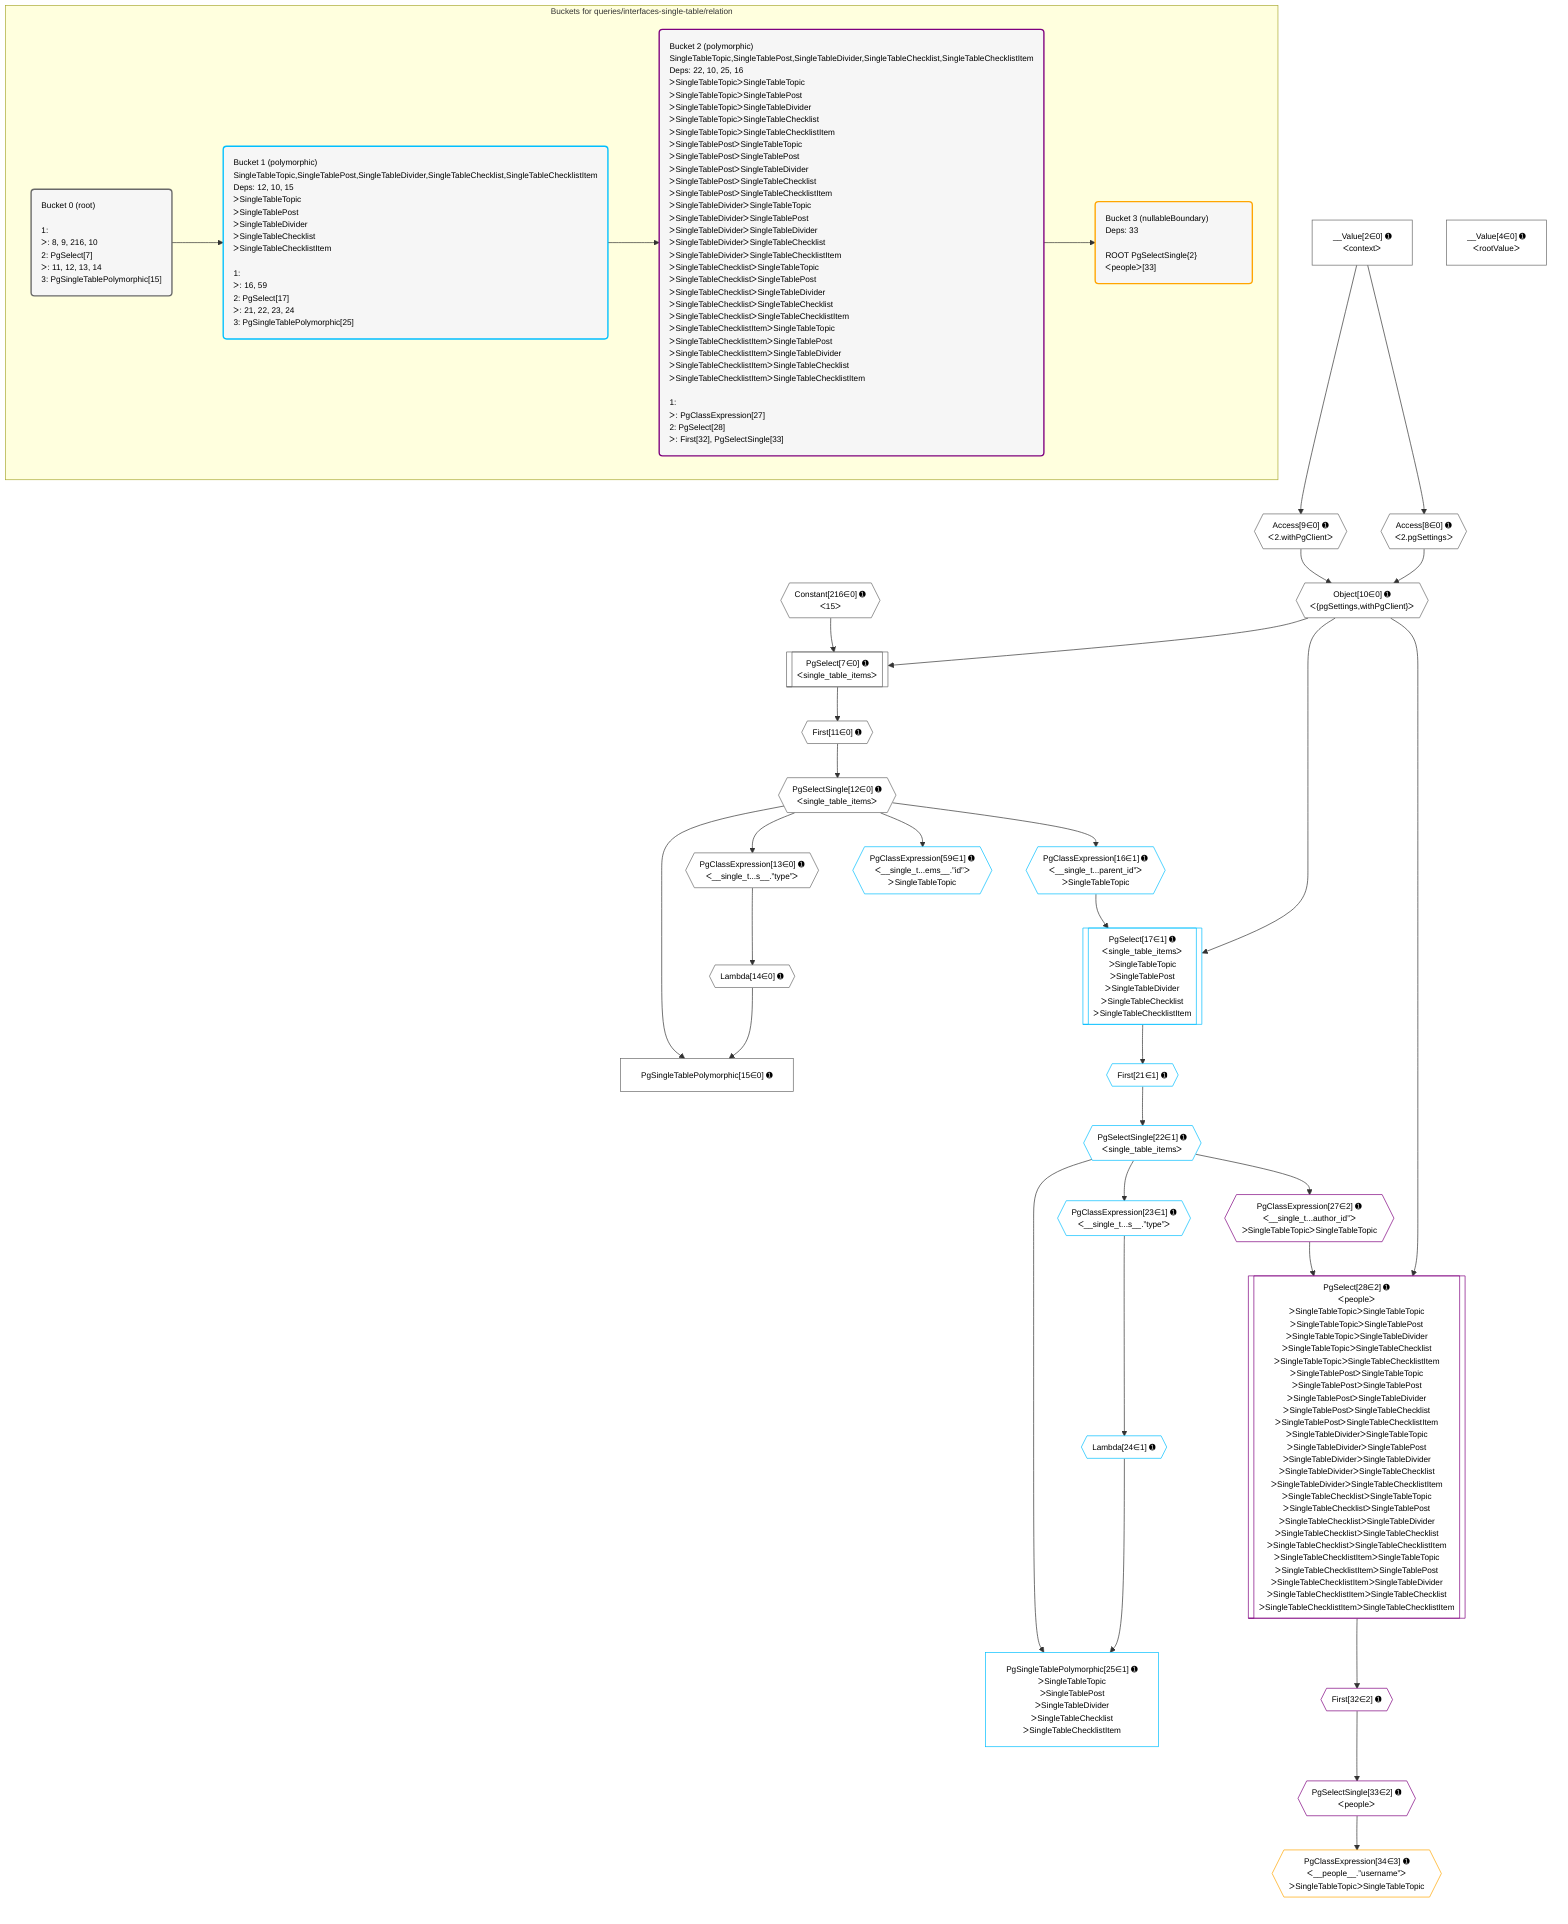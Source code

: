 %%{init: {'themeVariables': { 'fontSize': '12px'}}}%%
graph TD
    classDef path fill:#eee,stroke:#000,color:#000
    classDef plan fill:#fff,stroke-width:1px,color:#000
    classDef itemplan fill:#fff,stroke-width:2px,color:#000
    classDef unbatchedplan fill:#dff,stroke-width:1px,color:#000
    classDef sideeffectplan fill:#fcc,stroke-width:2px,color:#000
    classDef bucket fill:#f6f6f6,color:#000,stroke-width:2px,text-align:left


    %% plan dependencies
    PgSelect7[["PgSelect[7∈0] ➊<br />ᐸsingle_table_itemsᐳ"]]:::plan
    Object10{{"Object[10∈0] ➊<br />ᐸ{pgSettings,withPgClient}ᐳ"}}:::plan
    Constant216{{"Constant[216∈0] ➊<br />ᐸ15ᐳ"}}:::plan
    Object10 & Constant216 --> PgSelect7
    Access8{{"Access[8∈0] ➊<br />ᐸ2.pgSettingsᐳ"}}:::plan
    Access9{{"Access[9∈0] ➊<br />ᐸ2.withPgClientᐳ"}}:::plan
    Access8 & Access9 --> Object10
    PgSingleTablePolymorphic15["PgSingleTablePolymorphic[15∈0] ➊"]:::plan
    Lambda14{{"Lambda[14∈0] ➊"}}:::plan
    PgSelectSingle12{{"PgSelectSingle[12∈0] ➊<br />ᐸsingle_table_itemsᐳ"}}:::plan
    Lambda14 & PgSelectSingle12 --> PgSingleTablePolymorphic15
    __Value2["__Value[2∈0] ➊<br />ᐸcontextᐳ"]:::plan
    __Value2 --> Access8
    __Value2 --> Access9
    First11{{"First[11∈0] ➊"}}:::plan
    PgSelect7 --> First11
    First11 --> PgSelectSingle12
    PgClassExpression13{{"PgClassExpression[13∈0] ➊<br />ᐸ__single_t...s__.”type”ᐳ"}}:::plan
    PgSelectSingle12 --> PgClassExpression13
    PgClassExpression13 --> Lambda14
    __Value4["__Value[4∈0] ➊<br />ᐸrootValueᐳ"]:::plan
    PgSelect17[["PgSelect[17∈1] ➊<br />ᐸsingle_table_itemsᐳ<br />ᐳSingleTableTopic<br />ᐳSingleTablePost<br />ᐳSingleTableDivider<br />ᐳSingleTableChecklist<br />ᐳSingleTableChecklistItem"]]:::plan
    PgClassExpression16{{"PgClassExpression[16∈1] ➊<br />ᐸ__single_t...parent_id”ᐳ<br />ᐳSingleTableTopic"}}:::plan
    Object10 & PgClassExpression16 --> PgSelect17
    PgSingleTablePolymorphic25["PgSingleTablePolymorphic[25∈1] ➊<br />ᐳSingleTableTopic<br />ᐳSingleTablePost<br />ᐳSingleTableDivider<br />ᐳSingleTableChecklist<br />ᐳSingleTableChecklistItem"]:::plan
    Lambda24{{"Lambda[24∈1] ➊"}}:::plan
    PgSelectSingle22{{"PgSelectSingle[22∈1] ➊<br />ᐸsingle_table_itemsᐳ"}}:::plan
    Lambda24 & PgSelectSingle22 --> PgSingleTablePolymorphic25
    PgSelectSingle12 --> PgClassExpression16
    First21{{"First[21∈1] ➊"}}:::plan
    PgSelect17 --> First21
    First21 --> PgSelectSingle22
    PgClassExpression23{{"PgClassExpression[23∈1] ➊<br />ᐸ__single_t...s__.”type”ᐳ"}}:::plan
    PgSelectSingle22 --> PgClassExpression23
    PgClassExpression23 --> Lambda24
    PgClassExpression59{{"PgClassExpression[59∈1] ➊<br />ᐸ__single_t...ems__.”id”ᐳ<br />ᐳSingleTableTopic"}}:::plan
    PgSelectSingle12 --> PgClassExpression59
    PgSelect28[["PgSelect[28∈2] ➊<br />ᐸpeopleᐳ<br />ᐳSingleTableTopicᐳSingleTableTopic<br />ᐳSingleTableTopicᐳSingleTablePost<br />ᐳSingleTableTopicᐳSingleTableDivider<br />ᐳSingleTableTopicᐳSingleTableChecklist<br />ᐳSingleTableTopicᐳSingleTableChecklistItem<br />ᐳSingleTablePostᐳSingleTableTopic<br />ᐳSingleTablePostᐳSingleTablePost<br />ᐳSingleTablePostᐳSingleTableDivider<br />ᐳSingleTablePostᐳSingleTableChecklist<br />ᐳSingleTablePostᐳSingleTableChecklistItem<br />ᐳSingleTableDividerᐳSingleTableTopic<br />ᐳSingleTableDividerᐳSingleTablePost<br />ᐳSingleTableDividerᐳSingleTableDivider<br />ᐳSingleTableDividerᐳSingleTableChecklist<br />ᐳSingleTableDividerᐳSingleTableChecklistItem<br />ᐳSingleTableChecklistᐳSingleTableTopic<br />ᐳSingleTableChecklistᐳSingleTablePost<br />ᐳSingleTableChecklistᐳSingleTableDivider<br />ᐳSingleTableChecklistᐳSingleTableChecklist<br />ᐳSingleTableChecklistᐳSingleTableChecklistItem<br />ᐳSingleTableChecklistItemᐳSingleTableTopic<br />ᐳSingleTableChecklistItemᐳSingleTablePost<br />ᐳSingleTableChecklistItemᐳSingleTableDivider<br />ᐳSingleTableChecklistItemᐳSingleTableChecklist<br />ᐳSingleTableChecklistItemᐳSingleTableChecklistItem"]]:::plan
    PgClassExpression27{{"PgClassExpression[27∈2] ➊<br />ᐸ__single_t...author_id”ᐳ<br />ᐳSingleTableTopicᐳSingleTableTopic"}}:::plan
    Object10 & PgClassExpression27 --> PgSelect28
    PgSelectSingle22 --> PgClassExpression27
    First32{{"First[32∈2] ➊"}}:::plan
    PgSelect28 --> First32
    PgSelectSingle33{{"PgSelectSingle[33∈2] ➊<br />ᐸpeopleᐳ"}}:::plan
    First32 --> PgSelectSingle33
    PgClassExpression34{{"PgClassExpression[34∈3] ➊<br />ᐸ__people__.”username”ᐳ<br />ᐳSingleTableTopicᐳSingleTableTopic"}}:::plan
    PgSelectSingle33 --> PgClassExpression34

    %% define steps

    subgraph "Buckets for queries/interfaces-single-table/relation"
    Bucket0("Bucket 0 (root)<br /><br />1: <br />ᐳ: 8, 9, 216, 10<br />2: PgSelect[7]<br />ᐳ: 11, 12, 13, 14<br />3: PgSingleTablePolymorphic[15]"):::bucket
    classDef bucket0 stroke:#696969
    class Bucket0,__Value2,__Value4,PgSelect7,Access8,Access9,Object10,First11,PgSelectSingle12,PgClassExpression13,Lambda14,PgSingleTablePolymorphic15,Constant216 bucket0
    Bucket1("Bucket 1 (polymorphic)<br />SingleTableTopic,SingleTablePost,SingleTableDivider,SingleTableChecklist,SingleTableChecklistItem<br />Deps: 12, 10, 15<br />ᐳSingleTableTopic<br />ᐳSingleTablePost<br />ᐳSingleTableDivider<br />ᐳSingleTableChecklist<br />ᐳSingleTableChecklistItem<br /><br />1: <br />ᐳ: 16, 59<br />2: PgSelect[17]<br />ᐳ: 21, 22, 23, 24<br />3: PgSingleTablePolymorphic[25]"):::bucket
    classDef bucket1 stroke:#00bfff
    class Bucket1,PgClassExpression16,PgSelect17,First21,PgSelectSingle22,PgClassExpression23,Lambda24,PgSingleTablePolymorphic25,PgClassExpression59 bucket1
    Bucket2("Bucket 2 (polymorphic)<br />SingleTableTopic,SingleTablePost,SingleTableDivider,SingleTableChecklist,SingleTableChecklistItem<br />Deps: 22, 10, 25, 16<br />ᐳSingleTableTopicᐳSingleTableTopic<br />ᐳSingleTableTopicᐳSingleTablePost<br />ᐳSingleTableTopicᐳSingleTableDivider<br />ᐳSingleTableTopicᐳSingleTableChecklist<br />ᐳSingleTableTopicᐳSingleTableChecklistItem<br />ᐳSingleTablePostᐳSingleTableTopic<br />ᐳSingleTablePostᐳSingleTablePost<br />ᐳSingleTablePostᐳSingleTableDivider<br />ᐳSingleTablePostᐳSingleTableChecklist<br />ᐳSingleTablePostᐳSingleTableChecklistItem<br />ᐳSingleTableDividerᐳSingleTableTopic<br />ᐳSingleTableDividerᐳSingleTablePost<br />ᐳSingleTableDividerᐳSingleTableDivider<br />ᐳSingleTableDividerᐳSingleTableChecklist<br />ᐳSingleTableDividerᐳSingleTableChecklistItem<br />ᐳSingleTableChecklistᐳSingleTableTopic<br />ᐳSingleTableChecklistᐳSingleTablePost<br />ᐳSingleTableChecklistᐳSingleTableDivider<br />ᐳSingleTableChecklistᐳSingleTableChecklist<br />ᐳSingleTableChecklistᐳSingleTableChecklistItem<br />ᐳSingleTableChecklistItemᐳSingleTableTopic<br />ᐳSingleTableChecklistItemᐳSingleTablePost<br />ᐳSingleTableChecklistItemᐳSingleTableDivider<br />ᐳSingleTableChecklistItemᐳSingleTableChecklist<br />ᐳSingleTableChecklistItemᐳSingleTableChecklistItem<br /><br />1: <br />ᐳ: PgClassExpression[27]<br />2: PgSelect[28]<br />ᐳ: First[32], PgSelectSingle[33]"):::bucket
    classDef bucket2 stroke:#7f007f
    class Bucket2,PgClassExpression27,PgSelect28,First32,PgSelectSingle33 bucket2
    Bucket3("Bucket 3 (nullableBoundary)<br />Deps: 33<br /><br />ROOT PgSelectSingle{2}ᐸpeopleᐳ[33]"):::bucket
    classDef bucket3 stroke:#ffa500
    class Bucket3,PgClassExpression34 bucket3
    Bucket0 --> Bucket1
    Bucket1 --> Bucket2
    Bucket2 --> Bucket3
    end